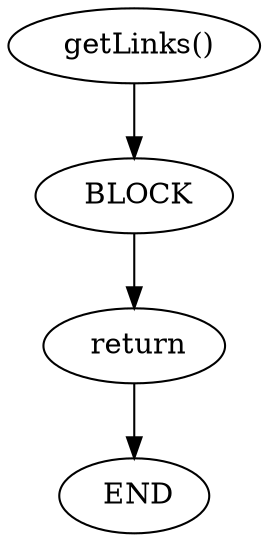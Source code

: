 digraph testGraph {
357[label=" getLinks()"]
359[label="BLOCK"]
357 -> 359[color=black]
359[label=" BLOCK"]
360[label="return"]
359 -> 360[color=black]
360[label=" return"]
358[label="END"]
360 -> 358[color=black]
358[label=" END"]
}
